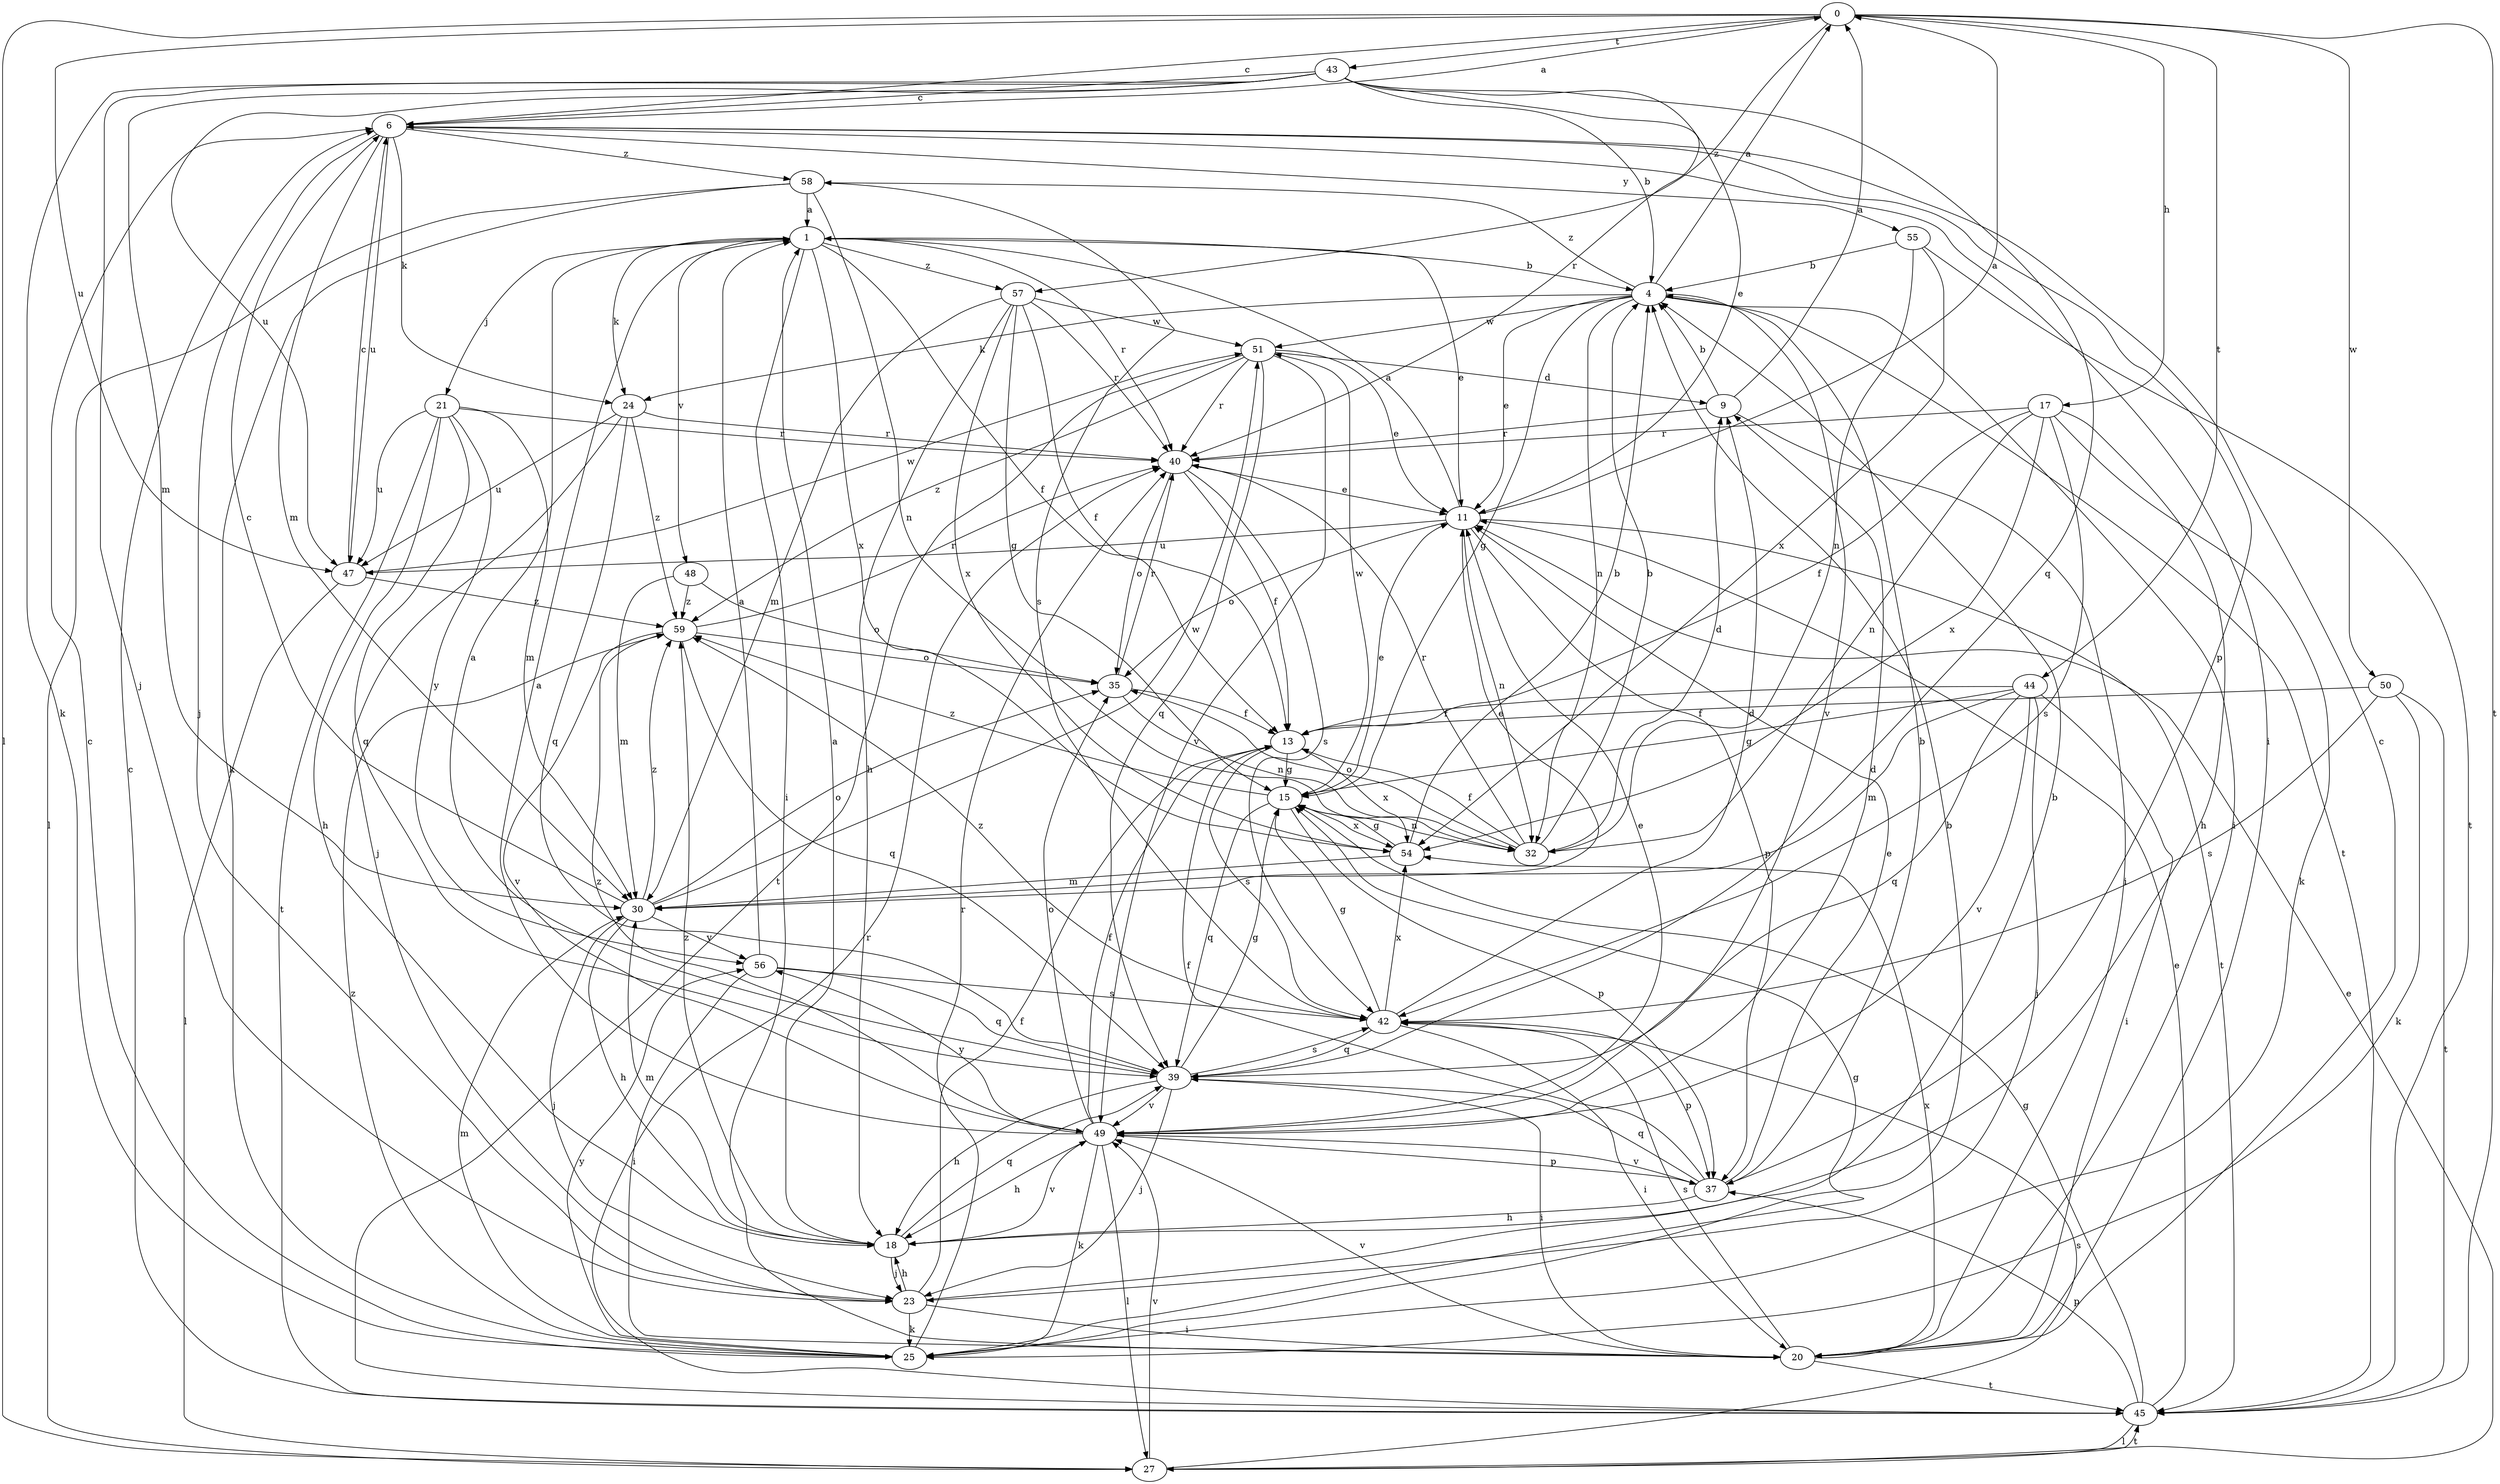strict digraph  {
0;
1;
4;
6;
9;
11;
13;
15;
17;
18;
20;
21;
23;
24;
25;
27;
30;
32;
35;
37;
39;
40;
42;
43;
44;
45;
47;
48;
49;
50;
51;
54;
55;
56;
57;
58;
59;
0 -> 6  [label=c];
0 -> 17  [label=h];
0 -> 27  [label=l];
0 -> 43  [label=t];
0 -> 44  [label=t];
0 -> 45  [label=t];
0 -> 47  [label=u];
0 -> 50  [label=w];
0 -> 57  [label=z];
1 -> 4  [label=b];
1 -> 11  [label=e];
1 -> 13  [label=f];
1 -> 20  [label=i];
1 -> 21  [label=j];
1 -> 24  [label=k];
1 -> 40  [label=r];
1 -> 48  [label=v];
1 -> 54  [label=x];
1 -> 57  [label=z];
4 -> 0  [label=a];
4 -> 11  [label=e];
4 -> 15  [label=g];
4 -> 20  [label=i];
4 -> 24  [label=k];
4 -> 32  [label=n];
4 -> 45  [label=t];
4 -> 49  [label=v];
4 -> 51  [label=w];
4 -> 58  [label=z];
6 -> 0  [label=a];
6 -> 20  [label=i];
6 -> 23  [label=j];
6 -> 24  [label=k];
6 -> 30  [label=m];
6 -> 37  [label=p];
6 -> 47  [label=u];
6 -> 55  [label=y];
6 -> 58  [label=z];
9 -> 0  [label=a];
9 -> 4  [label=b];
9 -> 20  [label=i];
9 -> 40  [label=r];
11 -> 0  [label=a];
11 -> 1  [label=a];
11 -> 32  [label=n];
11 -> 35  [label=o];
11 -> 37  [label=p];
11 -> 45  [label=t];
11 -> 47  [label=u];
13 -> 15  [label=g];
13 -> 42  [label=s];
13 -> 54  [label=x];
15 -> 11  [label=e];
15 -> 32  [label=n];
15 -> 37  [label=p];
15 -> 39  [label=q];
15 -> 51  [label=w];
15 -> 54  [label=x];
15 -> 59  [label=z];
17 -> 13  [label=f];
17 -> 18  [label=h];
17 -> 25  [label=k];
17 -> 32  [label=n];
17 -> 40  [label=r];
17 -> 42  [label=s];
17 -> 54  [label=x];
18 -> 1  [label=a];
18 -> 23  [label=j];
18 -> 30  [label=m];
18 -> 39  [label=q];
18 -> 49  [label=v];
18 -> 59  [label=z];
20 -> 6  [label=c];
20 -> 42  [label=s];
20 -> 45  [label=t];
20 -> 49  [label=v];
20 -> 54  [label=x];
21 -> 18  [label=h];
21 -> 30  [label=m];
21 -> 39  [label=q];
21 -> 40  [label=r];
21 -> 45  [label=t];
21 -> 47  [label=u];
21 -> 56  [label=y];
23 -> 4  [label=b];
23 -> 13  [label=f];
23 -> 18  [label=h];
23 -> 20  [label=i];
23 -> 25  [label=k];
24 -> 23  [label=j];
24 -> 39  [label=q];
24 -> 40  [label=r];
24 -> 47  [label=u];
24 -> 59  [label=z];
25 -> 4  [label=b];
25 -> 6  [label=c];
25 -> 15  [label=g];
25 -> 30  [label=m];
25 -> 40  [label=r];
25 -> 56  [label=y];
25 -> 59  [label=z];
27 -> 11  [label=e];
27 -> 42  [label=s];
27 -> 45  [label=t];
27 -> 49  [label=v];
30 -> 6  [label=c];
30 -> 11  [label=e];
30 -> 18  [label=h];
30 -> 23  [label=j];
30 -> 35  [label=o];
30 -> 51  [label=w];
30 -> 56  [label=y];
30 -> 59  [label=z];
32 -> 4  [label=b];
32 -> 9  [label=d];
32 -> 13  [label=f];
32 -> 35  [label=o];
32 -> 40  [label=r];
35 -> 13  [label=f];
35 -> 32  [label=n];
35 -> 40  [label=r];
37 -> 4  [label=b];
37 -> 11  [label=e];
37 -> 13  [label=f];
37 -> 18  [label=h];
37 -> 39  [label=q];
37 -> 49  [label=v];
39 -> 1  [label=a];
39 -> 15  [label=g];
39 -> 18  [label=h];
39 -> 20  [label=i];
39 -> 23  [label=j];
39 -> 42  [label=s];
39 -> 49  [label=v];
40 -> 11  [label=e];
40 -> 13  [label=f];
40 -> 35  [label=o];
40 -> 42  [label=s];
42 -> 9  [label=d];
42 -> 15  [label=g];
42 -> 20  [label=i];
42 -> 37  [label=p];
42 -> 39  [label=q];
42 -> 54  [label=x];
42 -> 59  [label=z];
43 -> 4  [label=b];
43 -> 6  [label=c];
43 -> 11  [label=e];
43 -> 23  [label=j];
43 -> 25  [label=k];
43 -> 30  [label=m];
43 -> 39  [label=q];
43 -> 40  [label=r];
43 -> 47  [label=u];
44 -> 13  [label=f];
44 -> 15  [label=g];
44 -> 20  [label=i];
44 -> 23  [label=j];
44 -> 30  [label=m];
44 -> 39  [label=q];
44 -> 49  [label=v];
45 -> 6  [label=c];
45 -> 11  [label=e];
45 -> 15  [label=g];
45 -> 27  [label=l];
45 -> 37  [label=p];
45 -> 40  [label=r];
47 -> 6  [label=c];
47 -> 27  [label=l];
47 -> 51  [label=w];
47 -> 59  [label=z];
48 -> 30  [label=m];
48 -> 35  [label=o];
48 -> 59  [label=z];
49 -> 1  [label=a];
49 -> 9  [label=d];
49 -> 11  [label=e];
49 -> 13  [label=f];
49 -> 18  [label=h];
49 -> 25  [label=k];
49 -> 27  [label=l];
49 -> 35  [label=o];
49 -> 37  [label=p];
49 -> 56  [label=y];
49 -> 59  [label=z];
50 -> 13  [label=f];
50 -> 25  [label=k];
50 -> 42  [label=s];
50 -> 45  [label=t];
51 -> 9  [label=d];
51 -> 11  [label=e];
51 -> 39  [label=q];
51 -> 40  [label=r];
51 -> 45  [label=t];
51 -> 49  [label=v];
51 -> 59  [label=z];
54 -> 4  [label=b];
54 -> 15  [label=g];
54 -> 30  [label=m];
55 -> 4  [label=b];
55 -> 32  [label=n];
55 -> 45  [label=t];
55 -> 54  [label=x];
56 -> 1  [label=a];
56 -> 20  [label=i];
56 -> 39  [label=q];
56 -> 42  [label=s];
57 -> 13  [label=f];
57 -> 15  [label=g];
57 -> 18  [label=h];
57 -> 30  [label=m];
57 -> 40  [label=r];
57 -> 51  [label=w];
57 -> 54  [label=x];
58 -> 1  [label=a];
58 -> 25  [label=k];
58 -> 27  [label=l];
58 -> 32  [label=n];
58 -> 42  [label=s];
59 -> 35  [label=o];
59 -> 39  [label=q];
59 -> 40  [label=r];
59 -> 49  [label=v];
}
